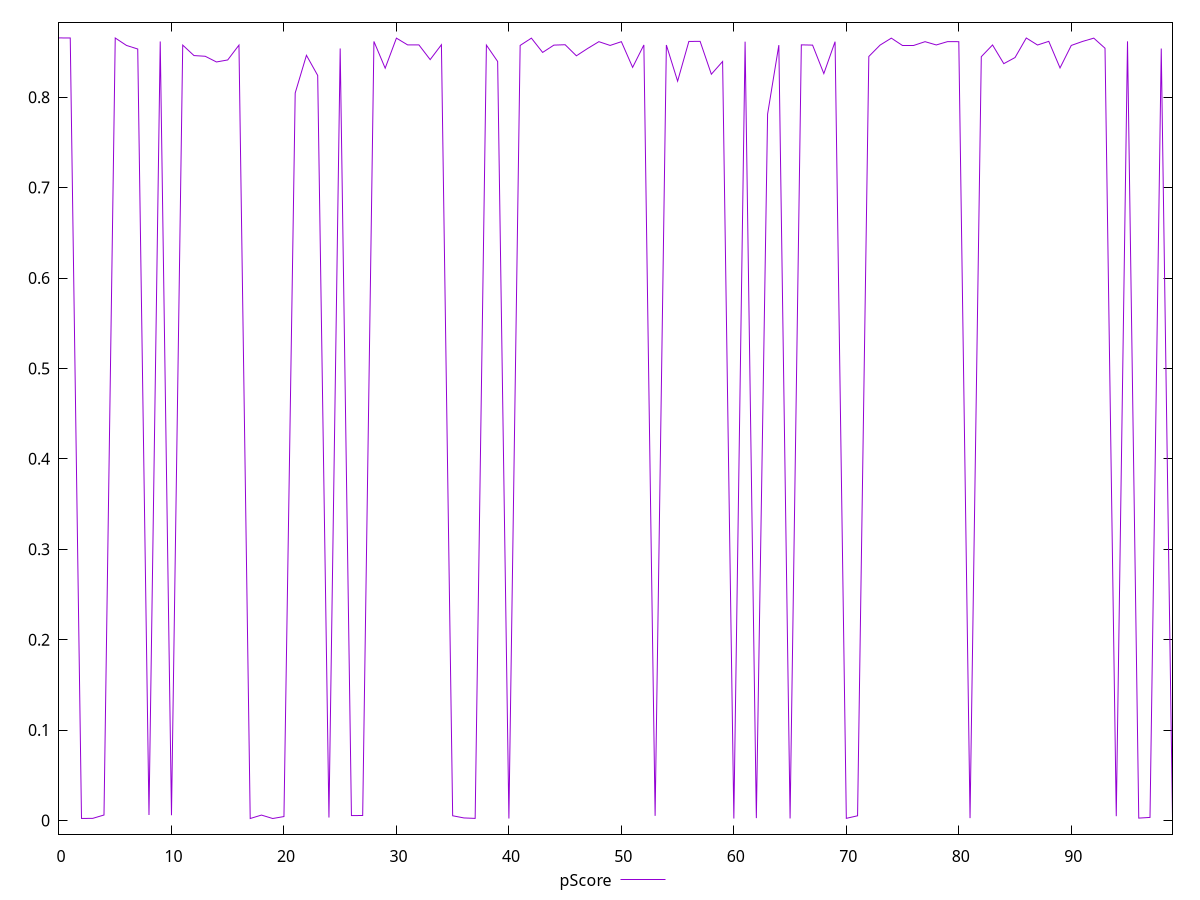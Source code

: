 reset

$pScore <<EOF
0 0.8655959825000461
1 0.8654981956894828
2 0.0022087637806268434
3 0.0023121942680274787
4 0.0060146307087602935
5 0.8654981956894828
6 0.8572710332468694
7 0.8533059224797628
8 0.006014089739946382
9 0.8616909743048152
10 0.005703877993591788
11 0.8576279023696793
12 0.8460603162540581
13 0.8452875089199108
14 0.8389837216596048
15 0.8412163706582862
16 0.8576279023696793
17 0.0021411781880179004
18 0.005938848102730543
19 0.0021492151771745904
20 0.004310885345215676
21 0.8046449565067773
22 0.846349082633867
23 0.8240753897647309
24 0.003207584558069909
25 0.853904189046981
26 0.0054217001881181615
27 0.005442035916843224
28 0.8616909743048152
29 0.8321095328430671
30 0.8653417009442648
31 0.8578326811279704
32 0.8578458903865022
33 0.841601424230018
34 0.8580572009564476
35 0.005185794588059289
36 0.0027751836391596285
37 0.0022788484662702446
38 0.8576279023696793
39 0.8395119547300061
40 0.002140521068583534
41 0.8572710332468694
42 0.8653417009442648
43 0.8495450462115992
44 0.8576279023696793
45 0.8580572009564476
46 0.8458050381597749
47 0.853904189046981
48 0.8614349555156592
49 0.8572710332468694
50 0.8614349555156592
51 0.8330234771478042
52 0.8577996567746193
53 0.005098692170885544
54 0.8577402085954677
55 0.8177425590521121
56 0.8616909743048152
57 0.8617959756539759
58 0.8254424514958845
59 0.8395119547300061
60 0.0021329865553758043
61 0.8614349555156592
62 0.0025873480949376026
63 0.7813016261409556
64 0.8576279023696793
65 0.0022074192661277747
66 0.8579119325386177
67 0.8576279023696793
68 0.8261425369037254
69 0.8614349555156592
70 0.002333156353238608
71 0.005163803798928002
72 0.845052155971618
73 0.8576279023696793
74 0.8653417009442648
75 0.8576279023696793
76 0.8576279023696793
77 0.8614349555156592
78 0.8578062617832091
79 0.8614809157398176
80 0.8614349555156592
81 0.0025601071926665275
82 0.8448167331449971
83 0.8577996567746193
84 0.8371052935690548
85 0.8438743482154927
86 0.8654981956894828
87 0.8577336028976972
88 0.8617959756539759
89 0.832396082345562
90 0.8572710332468694
91 0.8616909743048152
92 0.8653417009442648
93 0.8541632741365909
94 0.0047408250265898455
95 0.8617959756539759
96 0.002596110115311079
97 0.003345193288212367
98 0.8538045145067794
99 0.002141465002720888
EOF

set key outside below
set xrange [0:99]
set yrange [-0.0151362733635176:0.8828652424189395]
set trange [-0.0151362733635176:0.8828652424189395]
set terminal svg size 640, 500 enhanced background rgb 'white'
set output "report/report_00029_2021-02-24T13-36-40.390Z/cumulative-layout-shift/samples/astro/pScore/values.svg"

plot $pScore title "pScore" with line

reset
